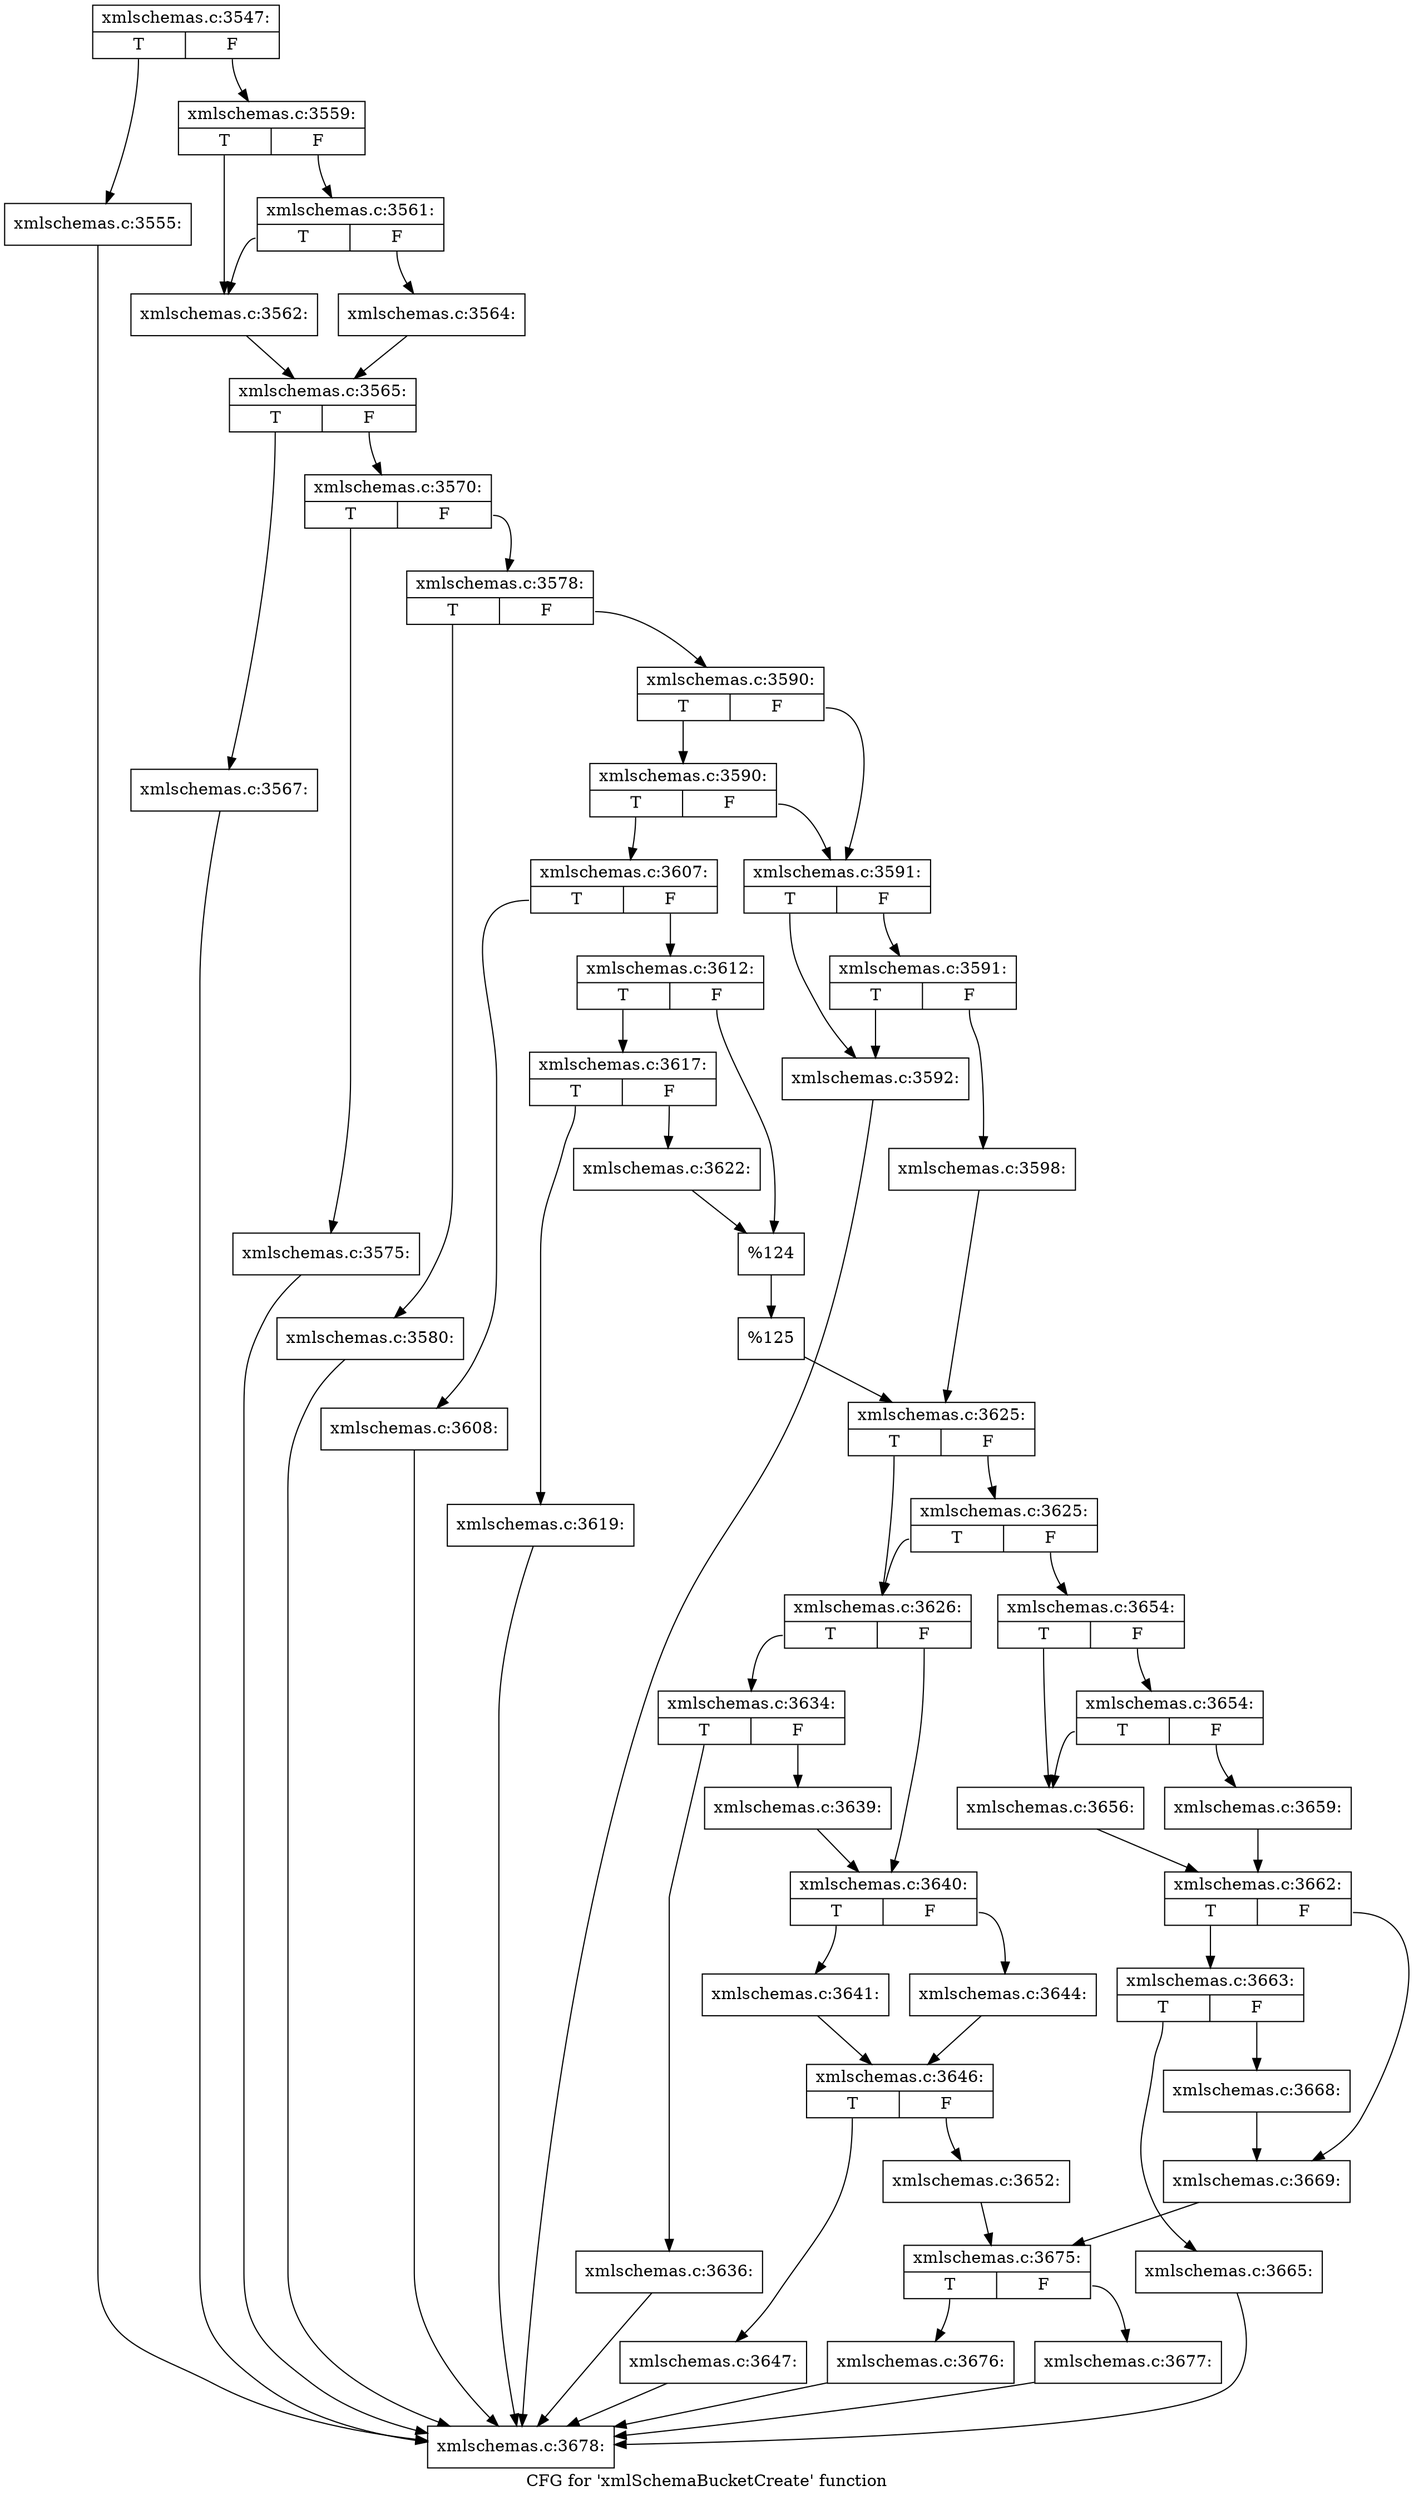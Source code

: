 digraph "CFG for 'xmlSchemaBucketCreate' function" {
	label="CFG for 'xmlSchemaBucketCreate' function";

	Node0x4c4f8c0 [shape=record,label="{xmlschemas.c:3547:|{<s0>T|<s1>F}}"];
	Node0x4c4f8c0:s0 -> Node0x4c53450;
	Node0x4c4f8c0:s1 -> Node0x4c534a0;
	Node0x4c53450 [shape=record,label="{xmlschemas.c:3555:}"];
	Node0x4c53450 -> Node0x4c4fd20;
	Node0x4c534a0 [shape=record,label="{xmlschemas.c:3559:|{<s0>T|<s1>F}}"];
	Node0x4c534a0:s0 -> Node0x4c544a0;
	Node0x4c534a0:s1 -> Node0x4c54590;
	Node0x4c54590 [shape=record,label="{xmlschemas.c:3561:|{<s0>T|<s1>F}}"];
	Node0x4c54590:s0 -> Node0x4c544a0;
	Node0x4c54590:s1 -> Node0x4c54540;
	Node0x4c544a0 [shape=record,label="{xmlschemas.c:3562:}"];
	Node0x4c544a0 -> Node0x4c544f0;
	Node0x4c54540 [shape=record,label="{xmlschemas.c:3564:}"];
	Node0x4c54540 -> Node0x4c544f0;
	Node0x4c544f0 [shape=record,label="{xmlschemas.c:3565:|{<s0>T|<s1>F}}"];
	Node0x4c544f0:s0 -> Node0x4c55070;
	Node0x4c544f0:s1 -> Node0x4c550c0;
	Node0x4c55070 [shape=record,label="{xmlschemas.c:3567:}"];
	Node0x4c55070 -> Node0x4c4fd20;
	Node0x4c550c0 [shape=record,label="{xmlschemas.c:3570:|{<s0>T|<s1>F}}"];
	Node0x4c550c0:s0 -> Node0x4c56440;
	Node0x4c550c0:s1 -> Node0x4c56490;
	Node0x4c56440 [shape=record,label="{xmlschemas.c:3575:}"];
	Node0x4c56440 -> Node0x4c4fd20;
	Node0x4c56490 [shape=record,label="{xmlschemas.c:3578:|{<s0>T|<s1>F}}"];
	Node0x4c56490:s0 -> Node0x4c56fb0;
	Node0x4c56490:s1 -> Node0x4c57000;
	Node0x4c56fb0 [shape=record,label="{xmlschemas.c:3580:}"];
	Node0x4c56fb0 -> Node0x4c4fd20;
	Node0x4c57000 [shape=record,label="{xmlschemas.c:3590:|{<s0>T|<s1>F}}"];
	Node0x4c57000:s0 -> Node0x4c57960;
	Node0x4c57000:s1 -> Node0x4c57870;
	Node0x4c57960 [shape=record,label="{xmlschemas.c:3590:|{<s0>T|<s1>F}}"];
	Node0x4c57960:s0 -> Node0x4c57910;
	Node0x4c57960:s1 -> Node0x4c57870;
	Node0x4c57870 [shape=record,label="{xmlschemas.c:3591:|{<s0>T|<s1>F}}"];
	Node0x4c57870:s0 -> Node0x4c58330;
	Node0x4c57870:s1 -> Node0x4c583d0;
	Node0x4c583d0 [shape=record,label="{xmlschemas.c:3591:|{<s0>T|<s1>F}}"];
	Node0x4c583d0:s0 -> Node0x4c58330;
	Node0x4c583d0:s1 -> Node0x4c58380;
	Node0x4c58330 [shape=record,label="{xmlschemas.c:3592:}"];
	Node0x4c58330 -> Node0x4c4fd20;
	Node0x4c58380 [shape=record,label="{xmlschemas.c:3598:}"];
	Node0x4c58380 -> Node0x4c578c0;
	Node0x4c57910 [shape=record,label="{xmlschemas.c:3607:|{<s0>T|<s1>F}}"];
	Node0x4c57910:s0 -> Node0x4c59af0;
	Node0x4c57910:s1 -> Node0x4c59b90;
	Node0x4c59af0 [shape=record,label="{xmlschemas.c:3608:}"];
	Node0x4c59af0 -> Node0x4c4fd20;
	Node0x4c59b90 [shape=record,label="{xmlschemas.c:3612:|{<s0>T|<s1>F}}"];
	Node0x4c59b90:s0 -> Node0x4c5a540;
	Node0x4c59b90:s1 -> Node0x4c5a590;
	Node0x4c5a540 [shape=record,label="{xmlschemas.c:3617:|{<s0>T|<s1>F}}"];
	Node0x4c5a540:s0 -> Node0x4c5acb0;
	Node0x4c5a540:s1 -> Node0x4c5ad00;
	Node0x4c5acb0 [shape=record,label="{xmlschemas.c:3619:}"];
	Node0x4c5acb0 -> Node0x4c4fd20;
	Node0x4c5ad00 [shape=record,label="{xmlschemas.c:3622:}"];
	Node0x4c5ad00 -> Node0x4c5a590;
	Node0x4c5a590 [shape=record,label="{%124}"];
	Node0x4c5a590 -> Node0x4c59b40;
	Node0x4c59b40 [shape=record,label="{%125}"];
	Node0x4c59b40 -> Node0x4c578c0;
	Node0x4c578c0 [shape=record,label="{xmlschemas.c:3625:|{<s0>T|<s1>F}}"];
	Node0x4c578c0:s0 -> Node0x4c5bbb0;
	Node0x4c578c0:s1 -> Node0x4c5bca0;
	Node0x4c5bca0 [shape=record,label="{xmlschemas.c:3625:|{<s0>T|<s1>F}}"];
	Node0x4c5bca0:s0 -> Node0x4c5bbb0;
	Node0x4c5bca0:s1 -> Node0x4c5bc50;
	Node0x4c5bbb0 [shape=record,label="{xmlschemas.c:3626:|{<s0>T|<s1>F}}"];
	Node0x4c5bbb0:s0 -> Node0x4c5c440;
	Node0x4c5bbb0:s1 -> Node0x4c5c490;
	Node0x4c5c440 [shape=record,label="{xmlschemas.c:3634:|{<s0>T|<s1>F}}"];
	Node0x4c5c440:s0 -> Node0x4c5d1b0;
	Node0x4c5c440:s1 -> Node0x4c5d4e0;
	Node0x4c5d1b0 [shape=record,label="{xmlschemas.c:3636:}"];
	Node0x4c5d1b0 -> Node0x4c4fd20;
	Node0x4c5d4e0 [shape=record,label="{xmlschemas.c:3639:}"];
	Node0x4c5d4e0 -> Node0x4c5c490;
	Node0x4c5c490 [shape=record,label="{xmlschemas.c:3640:|{<s0>T|<s1>F}}"];
	Node0x4c5c490:s0 -> Node0x4c5dde0;
	Node0x4c5c490:s1 -> Node0x4c5de80;
	Node0x4c5dde0 [shape=record,label="{xmlschemas.c:3641:}"];
	Node0x4c5dde0 -> Node0x4c5de30;
	Node0x4c5de80 [shape=record,label="{xmlschemas.c:3644:}"];
	Node0x4c5de80 -> Node0x4c5de30;
	Node0x4c5de30 [shape=record,label="{xmlschemas.c:3646:|{<s0>T|<s1>F}}"];
	Node0x4c5de30:s0 -> Node0x4c5e600;
	Node0x4c5de30:s1 -> Node0x4c5e8b0;
	Node0x4c5e600 [shape=record,label="{xmlschemas.c:3647:}"];
	Node0x4c5e600 -> Node0x4c4fd20;
	Node0x4c5e8b0 [shape=record,label="{xmlschemas.c:3652:}"];
	Node0x4c5e8b0 -> Node0x4c5bc00;
	Node0x4c5bc50 [shape=record,label="{xmlschemas.c:3654:|{<s0>T|<s1>F}}"];
	Node0x4c5bc50:s0 -> Node0x4c5f9c0;
	Node0x4c5bc50:s1 -> Node0x4c5fab0;
	Node0x4c5fab0 [shape=record,label="{xmlschemas.c:3654:|{<s0>T|<s1>F}}"];
	Node0x4c5fab0:s0 -> Node0x4c5f9c0;
	Node0x4c5fab0:s1 -> Node0x4c5fa60;
	Node0x4c5f9c0 [shape=record,label="{xmlschemas.c:3656:}"];
	Node0x4c5f9c0 -> Node0x4c5fa10;
	Node0x4c5fa60 [shape=record,label="{xmlschemas.c:3659:}"];
	Node0x4c5fa60 -> Node0x4c5fa10;
	Node0x4c5fa10 [shape=record,label="{xmlschemas.c:3662:|{<s0>T|<s1>F}}"];
	Node0x4c5fa10:s0 -> Node0x4c61af0;
	Node0x4c5fa10:s1 -> Node0x4c61b40;
	Node0x4c61af0 [shape=record,label="{xmlschemas.c:3663:|{<s0>T|<s1>F}}"];
	Node0x4c61af0:s0 -> Node0x4c622e0;
	Node0x4c61af0:s1 -> Node0x4c62330;
	Node0x4c622e0 [shape=record,label="{xmlschemas.c:3665:}"];
	Node0x4c622e0 -> Node0x4c4fd20;
	Node0x4c62330 [shape=record,label="{xmlschemas.c:3668:}"];
	Node0x4c62330 -> Node0x4c61b40;
	Node0x4c61b40 [shape=record,label="{xmlschemas.c:3669:}"];
	Node0x4c61b40 -> Node0x4c5bc00;
	Node0x4c5bc00 [shape=record,label="{xmlschemas.c:3675:|{<s0>T|<s1>F}}"];
	Node0x4c5bc00:s0 -> Node0x45bd0b0;
	Node0x4c5bc00:s1 -> Node0x4c63400;
	Node0x45bd0b0 [shape=record,label="{xmlschemas.c:3676:}"];
	Node0x45bd0b0 -> Node0x4c4fd20;
	Node0x4c63400 [shape=record,label="{xmlschemas.c:3677:}"];
	Node0x4c63400 -> Node0x4c4fd20;
	Node0x4c4fd20 [shape=record,label="{xmlschemas.c:3678:}"];
}
